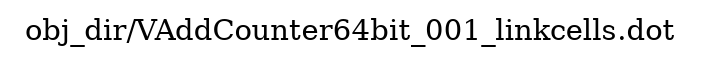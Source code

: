 digraph v3graph {
	graph	[label="obj_dir/VAddCounter64bit_001_linkcells.dot",
		 labelloc=t, labeljust=l,
		 //size="7.5,10",
		 rankdir=TB];
}
